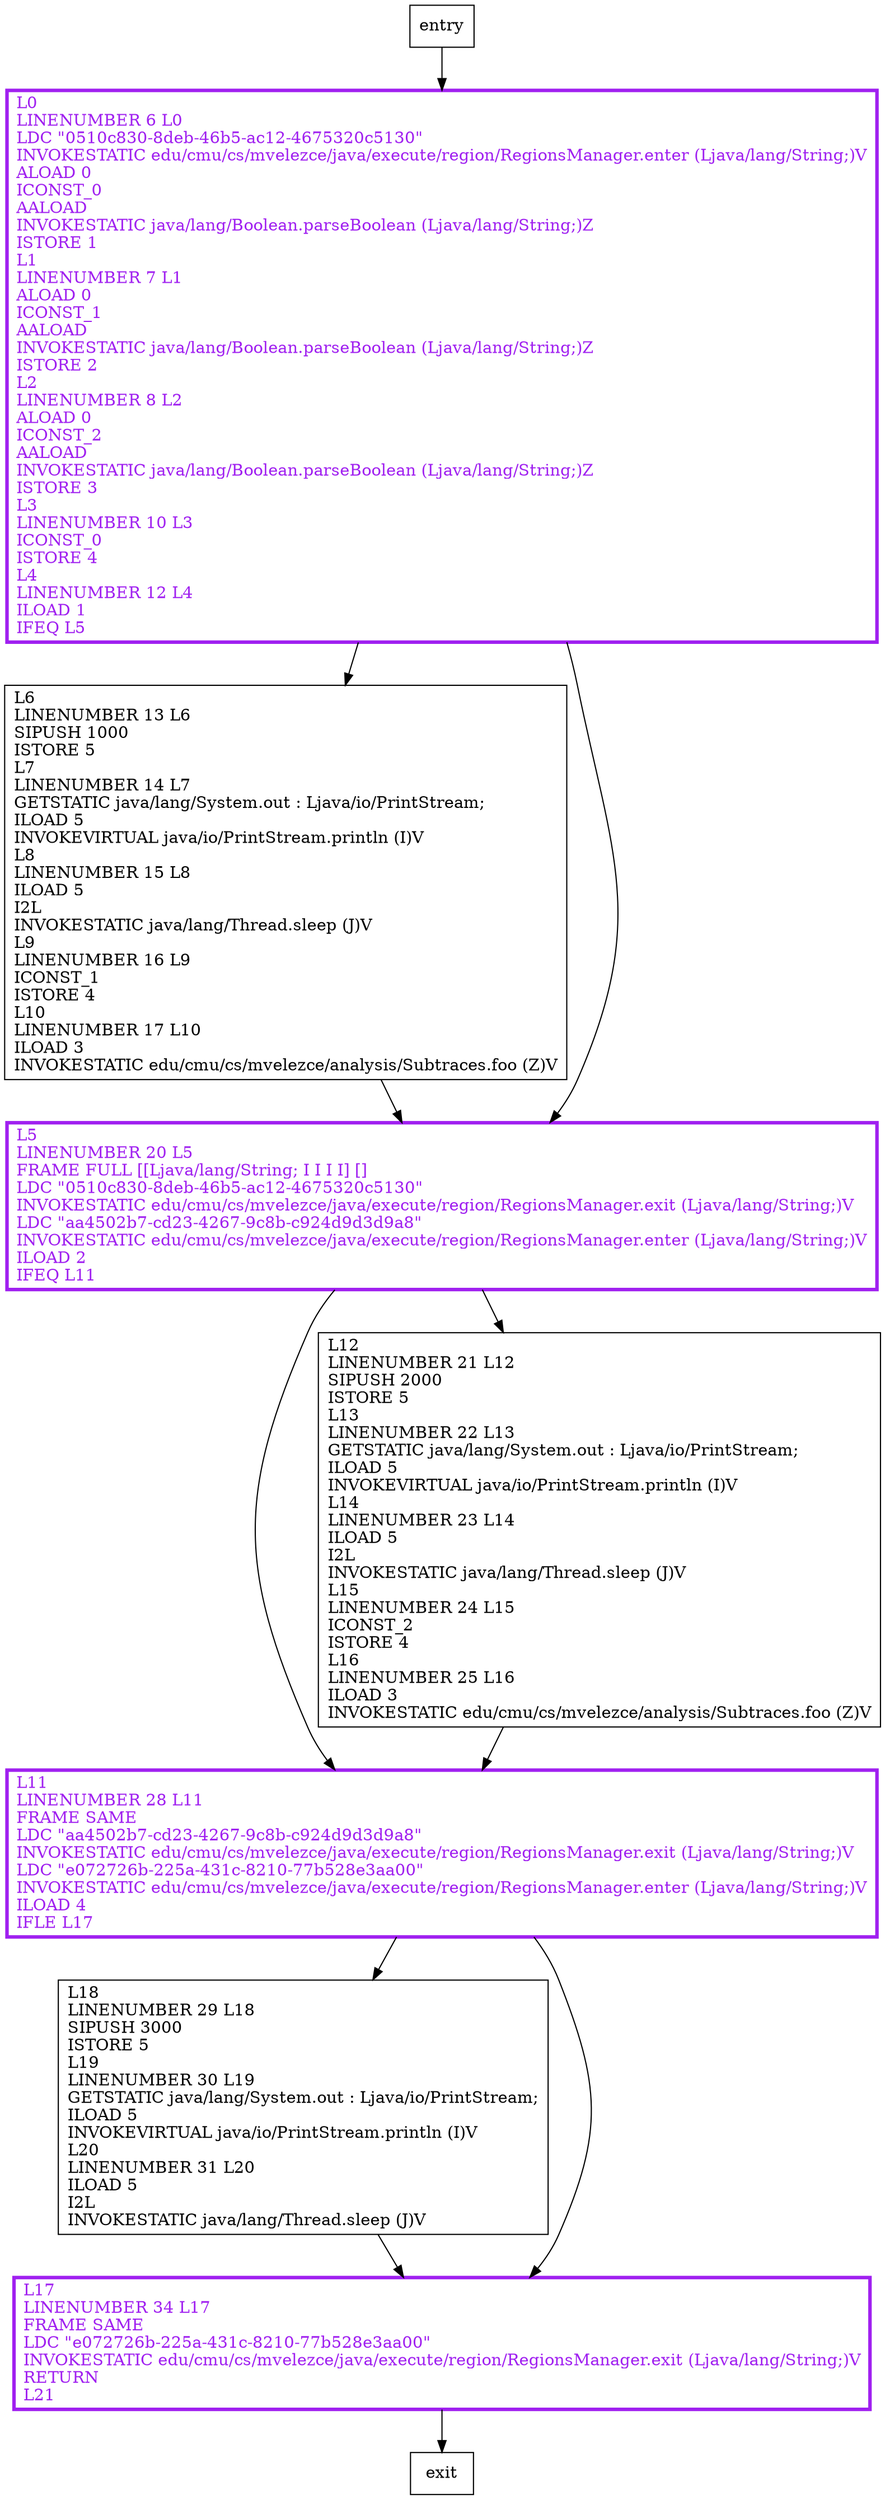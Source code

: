 digraph main {
node [shape=record];
1057812107 [label="L6\lLINENUMBER 13 L6\lSIPUSH 1000\lISTORE 5\lL7\lLINENUMBER 14 L7\lGETSTATIC java/lang/System.out : Ljava/io/PrintStream;\lILOAD 5\lINVOKEVIRTUAL java/io/PrintStream.println (I)V\lL8\lLINENUMBER 15 L8\lILOAD 5\lI2L\lINVOKESTATIC java/lang/Thread.sleep (J)V\lL9\lLINENUMBER 16 L9\lICONST_1\lISTORE 4\lL10\lLINENUMBER 17 L10\lILOAD 3\lINVOKESTATIC edu/cmu/cs/mvelezce/analysis/Subtraces.foo (Z)V\l"];
2061251877 [label="L18\lLINENUMBER 29 L18\lSIPUSH 3000\lISTORE 5\lL19\lLINENUMBER 30 L19\lGETSTATIC java/lang/System.out : Ljava/io/PrintStream;\lILOAD 5\lINVOKEVIRTUAL java/io/PrintStream.println (I)V\lL20\lLINENUMBER 31 L20\lILOAD 5\lI2L\lINVOKESTATIC java/lang/Thread.sleep (J)V\l"];
1705626258 [label="L0\lLINENUMBER 6 L0\lLDC \"0510c830-8deb-46b5-ac12-4675320c5130\"\lINVOKESTATIC edu/cmu/cs/mvelezce/java/execute/region/RegionsManager.enter (Ljava/lang/String;)V\lALOAD 0\lICONST_0\lAALOAD\lINVOKESTATIC java/lang/Boolean.parseBoolean (Ljava/lang/String;)Z\lISTORE 1\lL1\lLINENUMBER 7 L1\lALOAD 0\lICONST_1\lAALOAD\lINVOKESTATIC java/lang/Boolean.parseBoolean (Ljava/lang/String;)Z\lISTORE 2\lL2\lLINENUMBER 8 L2\lALOAD 0\lICONST_2\lAALOAD\lINVOKESTATIC java/lang/Boolean.parseBoolean (Ljava/lang/String;)Z\lISTORE 3\lL3\lLINENUMBER 10 L3\lICONST_0\lISTORE 4\lL4\lLINENUMBER 12 L4\lILOAD 1\lIFEQ L5\l"];
1975843884 [label="L11\lLINENUMBER 28 L11\lFRAME SAME\lLDC \"aa4502b7-cd23-4267-9c8b-c924d9d3d9a8\"\lINVOKESTATIC edu/cmu/cs/mvelezce/java/execute/region/RegionsManager.exit (Ljava/lang/String;)V\lLDC \"e072726b-225a-431c-8210-77b528e3aa00\"\lINVOKESTATIC edu/cmu/cs/mvelezce/java/execute/region/RegionsManager.enter (Ljava/lang/String;)V\lILOAD 4\lIFLE L17\l"];
1586647094 [label="L12\lLINENUMBER 21 L12\lSIPUSH 2000\lISTORE 5\lL13\lLINENUMBER 22 L13\lGETSTATIC java/lang/System.out : Ljava/io/PrintStream;\lILOAD 5\lINVOKEVIRTUAL java/io/PrintStream.println (I)V\lL14\lLINENUMBER 23 L14\lILOAD 5\lI2L\lINVOKESTATIC java/lang/Thread.sleep (J)V\lL15\lLINENUMBER 24 L15\lICONST_2\lISTORE 4\lL16\lLINENUMBER 25 L16\lILOAD 3\lINVOKESTATIC edu/cmu/cs/mvelezce/analysis/Subtraces.foo (Z)V\l"];
769928361 [label="L17\lLINENUMBER 34 L17\lFRAME SAME\lLDC \"e072726b-225a-431c-8210-77b528e3aa00\"\lINVOKESTATIC edu/cmu/cs/mvelezce/java/execute/region/RegionsManager.exit (Ljava/lang/String;)V\lRETURN\lL21\l"];
2025192275 [label="L5\lLINENUMBER 20 L5\lFRAME FULL [[Ljava/lang/String; I I I I] []\lLDC \"0510c830-8deb-46b5-ac12-4675320c5130\"\lINVOKESTATIC edu/cmu/cs/mvelezce/java/execute/region/RegionsManager.exit (Ljava/lang/String;)V\lLDC \"aa4502b7-cd23-4267-9c8b-c924d9d3d9a8\"\lINVOKESTATIC edu/cmu/cs/mvelezce/java/execute/region/RegionsManager.enter (Ljava/lang/String;)V\lILOAD 2\lIFEQ L11\l"];
entry;
exit;
entry -> 1705626258
1057812107 -> 2025192275
2061251877 -> 769928361
1705626258 -> 1057812107
1705626258 -> 2025192275
1975843884 -> 2061251877
1975843884 -> 769928361
1586647094 -> 1975843884
769928361 -> exit
2025192275 -> 1975843884
2025192275 -> 1586647094
1705626258[fontcolor="purple", penwidth=3, color="purple"];
1975843884[fontcolor="purple", penwidth=3, color="purple"];
769928361[fontcolor="purple", penwidth=3, color="purple"];
2025192275[fontcolor="purple", penwidth=3, color="purple"];
}
